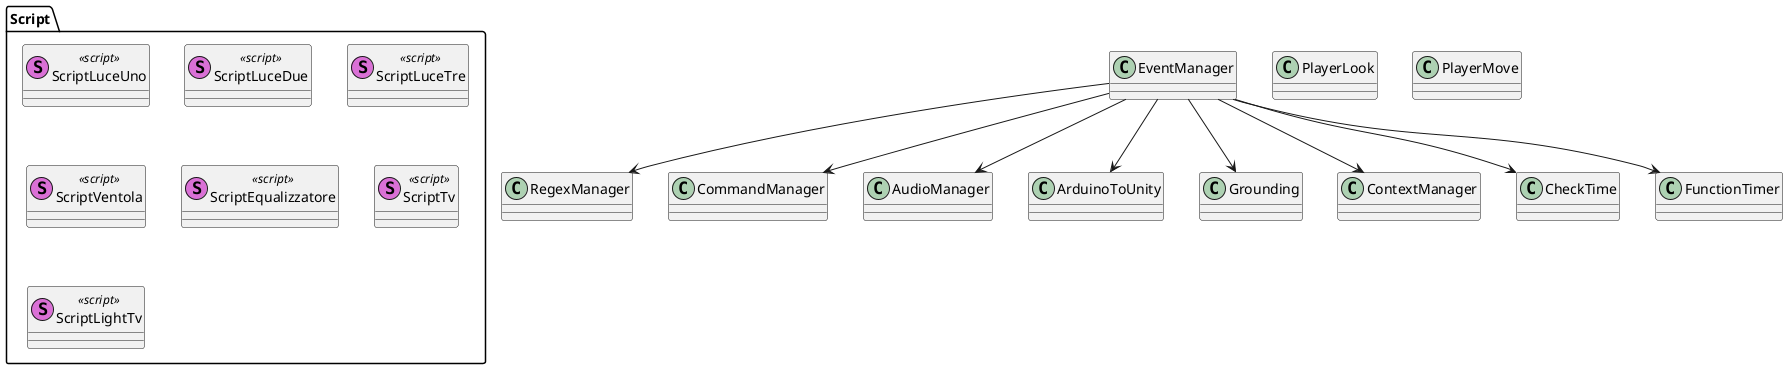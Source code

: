 @startuml


class "EventManager" as em
class "RegexManager" as rm
class "CommandManager" as cmdm
class "AudioManager" as am

class "ArduinoToUnity" as atu
class "Grounding" as g
class "ContextManager" as cxm

class "CheckTime" as ct
class "FunctionTimer" as ft
class "PlayerLook" as pl
class "PlayerMove" as pm

Package Script{
class ScriptLuceUno <<(S, orchid) script>>
class ScriptLuceDue <<(S, orchid) script>>
class ScriptLuceTre <<(S, orchid) script>>
class ScriptVentola <<(S, orchid) script>>
class ScriptEqualizzatore <<(S, orchid) script>>
class ScriptTv <<(S, orchid) script>>
class ScriptLightTv <<(S, orchid) script>>
}

em --> rm
em --> cxm
em --> g
em --> atu
em --> ct
em --> ft
em --> cmdm
em --> am

@enduml